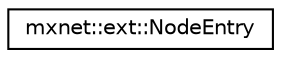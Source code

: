 digraph "Graphical Class Hierarchy"
{
 // LATEX_PDF_SIZE
  edge [fontname="Helvetica",fontsize="10",labelfontname="Helvetica",labelfontsize="10"];
  node [fontname="Helvetica",fontsize="10",shape=record];
  rankdir="LR";
  Node0 [label="mxnet::ext::NodeEntry",height=0.2,width=0.4,color="black", fillcolor="white", style="filled",URL="$structmxnet_1_1ext_1_1NodeEntry.html",tooltip=" "];
}
